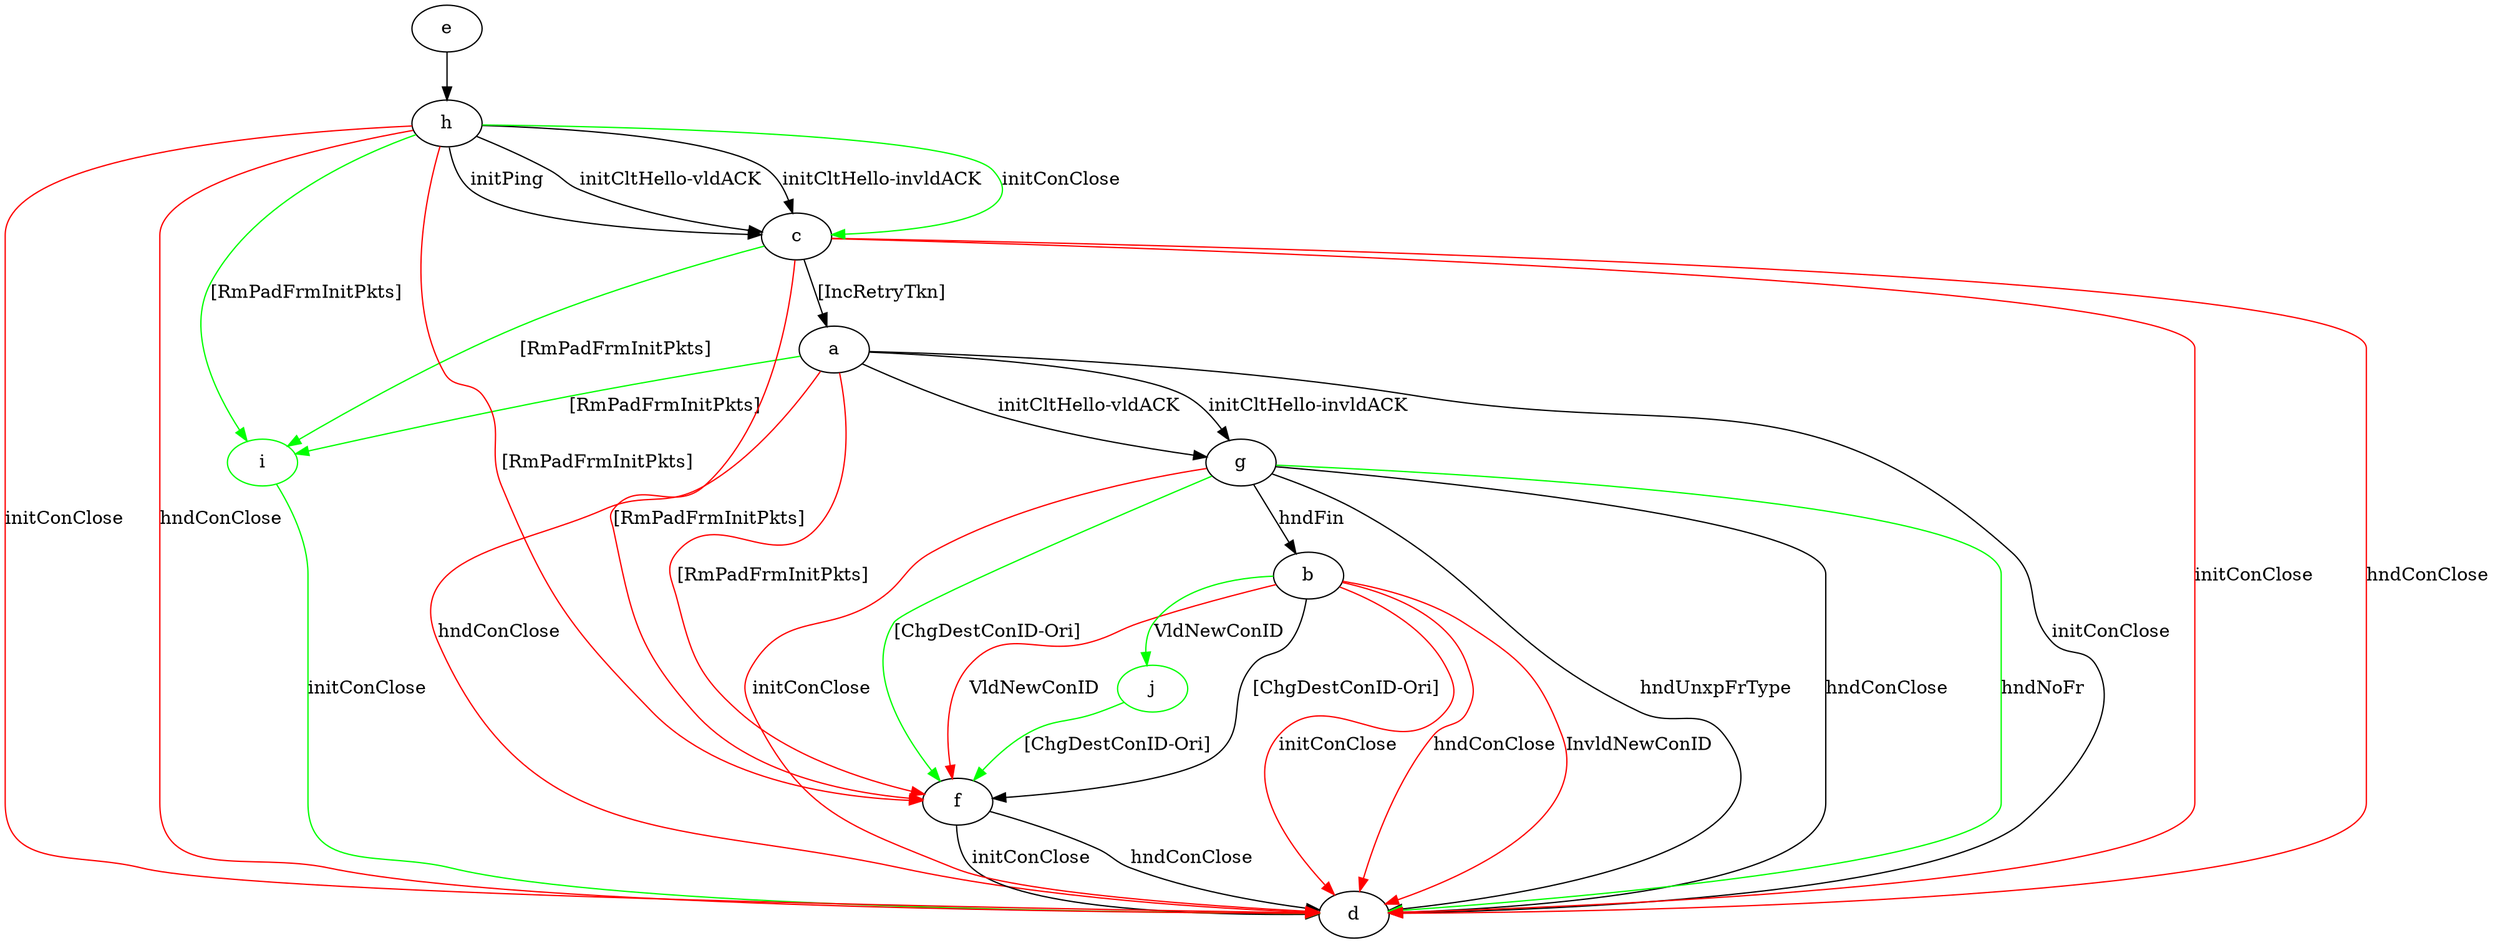 digraph "" {
	a -> d	[key=0,
		label="initConClose "];
	a -> d	[key=1,
		color=red,
		label="hndConClose "];
	a -> f	[key=0,
		color=red,
		label="[RmPadFrmInitPkts] "];
	a -> g	[key=0,
		label="initCltHello-vldACK "];
	a -> g	[key=1,
		label="initCltHello-invldACK "];
	i	[color=green];
	a -> i	[key=0,
		color=green,
		label="[RmPadFrmInitPkts] "];
	b -> d	[key=0,
		color=red,
		label="initConClose "];
	b -> d	[key=1,
		color=red,
		label="hndConClose "];
	b -> d	[key=2,
		color=red,
		label="InvldNewConID "];
	b -> f	[key=0,
		label="[ChgDestConID-Ori] "];
	b -> f	[key=1,
		color=red,
		label="VldNewConID "];
	j	[color=green];
	b -> j	[key=0,
		color=green,
		label="VldNewConID "];
	c -> a	[key=0,
		label="[IncRetryTkn] "];
	c -> d	[key=0,
		color=red,
		label="initConClose "];
	c -> d	[key=1,
		color=red,
		label="hndConClose "];
	c -> f	[key=0,
		color=red,
		label="[RmPadFrmInitPkts] "];
	c -> i	[key=0,
		color=green,
		label="[RmPadFrmInitPkts] "];
	e -> h	[key=0];
	f -> d	[key=0,
		label="initConClose "];
	f -> d	[key=1,
		label="hndConClose "];
	g -> b	[key=0,
		label="hndFin "];
	g -> d	[key=0,
		label="hndUnxpFrType "];
	g -> d	[key=1,
		label="hndConClose "];
	g -> d	[key=2,
		color=green,
		label="hndNoFr "];
	g -> d	[key=3,
		color=red,
		label="initConClose "];
	g -> f	[key=0,
		color=green,
		label="[ChgDestConID-Ori] "];
	h -> c	[key=0,
		label="initPing "];
	h -> c	[key=1,
		label="initCltHello-vldACK "];
	h -> c	[key=2,
		label="initCltHello-invldACK "];
	h -> c	[key=3,
		color=green,
		label="initConClose "];
	h -> d	[key=0,
		color=red,
		label="initConClose "];
	h -> d	[key=1,
		color=red,
		label="hndConClose "];
	h -> f	[key=0,
		color=red,
		label="[RmPadFrmInitPkts] "];
	h -> i	[key=0,
		color=green,
		label="[RmPadFrmInitPkts] "];
	i -> d	[key=0,
		color=green,
		label="initConClose "];
	j -> f	[key=0,
		color=green,
		label="[ChgDestConID-Ori] "];
}
